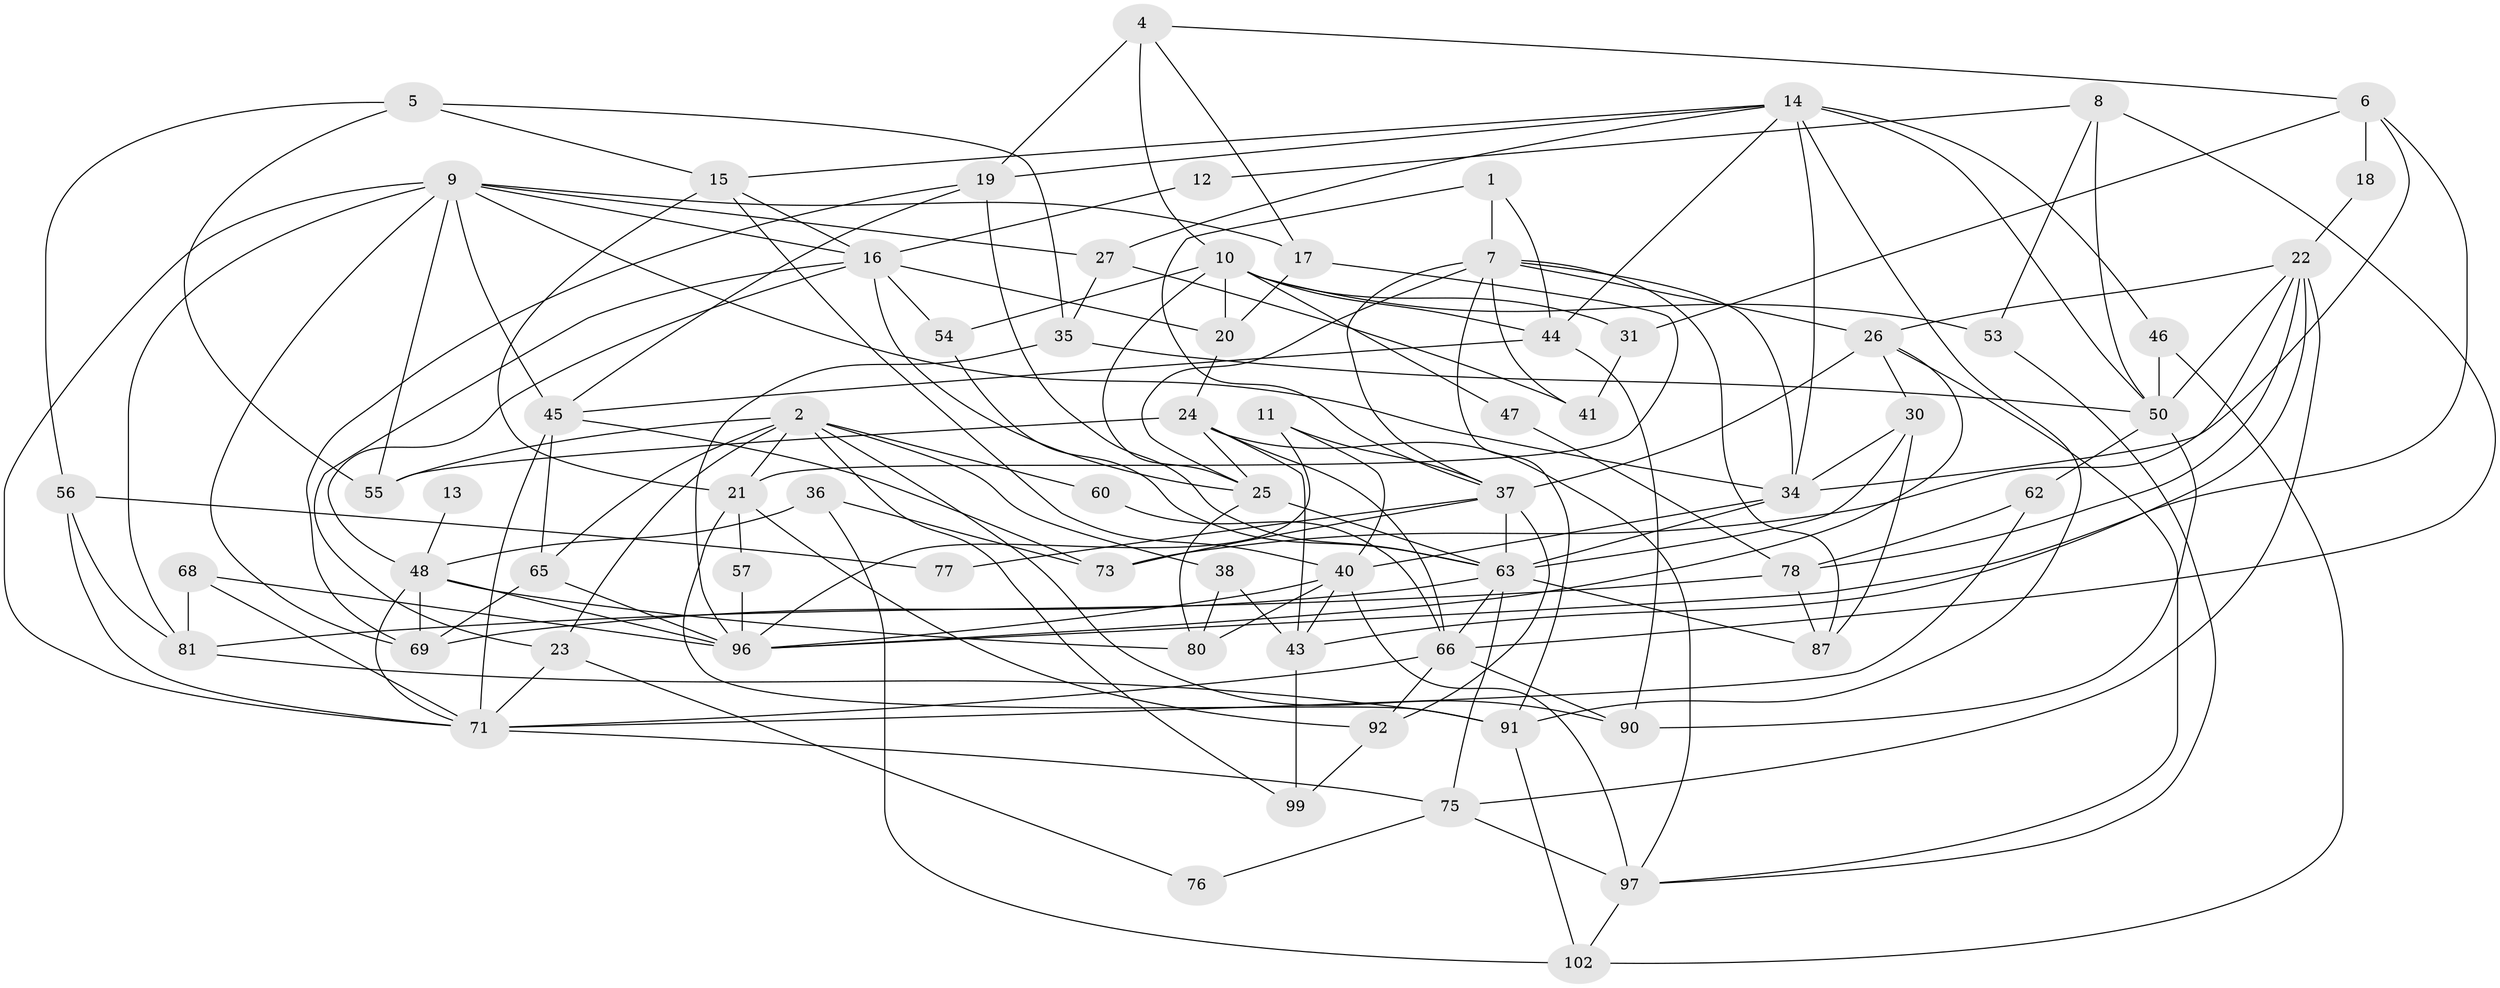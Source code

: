 // Generated by graph-tools (version 1.1) at 2025/23/03/03/25 07:23:58]
// undirected, 70 vertices, 168 edges
graph export_dot {
graph [start="1"]
  node [color=gray90,style=filled];
  1 [super="+51"];
  2 [super="+3"];
  4 [super="+33"];
  5;
  6 [super="+39"];
  7 [super="+29"];
  8;
  9 [super="+70"];
  10 [super="+101"];
  11;
  12;
  13;
  14 [super="+61"];
  15 [super="+58"];
  16 [super="+67"];
  17;
  18;
  19 [super="+95"];
  20;
  21 [super="+42"];
  22 [super="+32"];
  23;
  24 [super="+88"];
  25 [super="+28"];
  26 [super="+52"];
  27;
  30 [super="+74"];
  31;
  34;
  35 [super="+85"];
  36;
  37 [super="+64"];
  38;
  40 [super="+100"];
  41;
  43 [super="+49"];
  44 [super="+59"];
  45 [super="+86"];
  46;
  47;
  48 [super="+83"];
  50 [super="+103"];
  53;
  54;
  55;
  56 [super="+84"];
  57;
  60;
  62;
  63 [super="+89"];
  65;
  66 [super="+82"];
  68;
  69 [super="+72"];
  71 [super="+94"];
  73;
  75 [super="+79"];
  76;
  77;
  78 [super="+93"];
  80;
  81;
  87;
  90;
  91;
  92;
  96 [super="+98"];
  97 [super="+104"];
  99;
  102;
  1 -- 7;
  1 -- 37;
  1 -- 44;
  2 -- 65;
  2 -- 55;
  2 -- 38;
  2 -- 60;
  2 -- 99;
  2 -- 90;
  2 -- 23;
  2 -- 21;
  4 -- 17;
  4 -- 19 [weight=2];
  4 -- 6;
  4 -- 10;
  5 -- 35;
  5 -- 15;
  5 -- 55;
  5 -- 56;
  6 -- 34;
  6 -- 18;
  6 -- 31;
  6 -- 96;
  7 -- 91;
  7 -- 41;
  7 -- 34;
  7 -- 87;
  7 -- 25;
  7 -- 26;
  7 -- 37;
  8 -- 53;
  8 -- 50 [weight=2];
  8 -- 12;
  8 -- 66;
  9 -- 55;
  9 -- 34;
  9 -- 16;
  9 -- 81;
  9 -- 17;
  9 -- 69;
  9 -- 71;
  9 -- 27;
  9 -- 45;
  10 -- 20;
  10 -- 25;
  10 -- 47;
  10 -- 53;
  10 -- 54;
  10 -- 31;
  10 -- 44;
  11 -- 40;
  11 -- 37;
  11 -- 96;
  12 -- 16;
  13 -- 48 [weight=2];
  14 -- 50;
  14 -- 34;
  14 -- 46;
  14 -- 91;
  14 -- 27;
  14 -- 44;
  14 -- 15;
  14 -- 19;
  15 -- 40;
  15 -- 21;
  15 -- 16;
  16 -- 48;
  16 -- 54;
  16 -- 20;
  16 -- 23;
  16 -- 25;
  17 -- 20;
  17 -- 21;
  18 -- 22;
  19 -- 63;
  19 -- 69;
  19 -- 45;
  20 -- 24 [weight=2];
  21 -- 57;
  21 -- 91;
  21 -- 92;
  22 -- 73;
  22 -- 26;
  22 -- 75;
  22 -- 78;
  22 -- 50;
  22 -- 43;
  23 -- 71;
  23 -- 76;
  24 -- 25;
  24 -- 43;
  24 -- 55;
  24 -- 97;
  24 -- 66;
  25 -- 63;
  25 -- 80;
  26 -- 96;
  26 -- 37;
  26 -- 97;
  26 -- 30;
  27 -- 41;
  27 -- 35;
  30 -- 34;
  30 -- 87;
  30 -- 63;
  31 -- 41;
  34 -- 63;
  34 -- 40;
  35 -- 50;
  35 -- 96;
  36 -- 48;
  36 -- 102;
  36 -- 73;
  37 -- 73;
  37 -- 77;
  37 -- 92;
  37 -- 63;
  38 -- 80;
  38 -- 43;
  40 -- 96;
  40 -- 80;
  40 -- 97;
  40 -- 43;
  43 -- 99;
  44 -- 90;
  44 -- 45;
  45 -- 65;
  45 -- 73;
  45 -- 71;
  46 -- 50;
  46 -- 102;
  47 -- 78;
  48 -- 71;
  48 -- 80;
  48 -- 96;
  48 -- 69;
  50 -- 90;
  50 -- 62;
  53 -- 97;
  54 -- 63;
  56 -- 81;
  56 -- 77;
  56 -- 71;
  57 -- 96;
  60 -- 66;
  62 -- 78;
  62 -- 71;
  63 -- 66;
  63 -- 87;
  63 -- 69;
  63 -- 75;
  65 -- 69;
  65 -- 96;
  66 -- 92;
  66 -- 71;
  66 -- 90;
  68 -- 81;
  68 -- 96;
  68 -- 71;
  71 -- 75;
  75 -- 97;
  75 -- 76;
  78 -- 81;
  78 -- 87;
  81 -- 91;
  91 -- 102;
  92 -- 99;
  97 -- 102;
}
